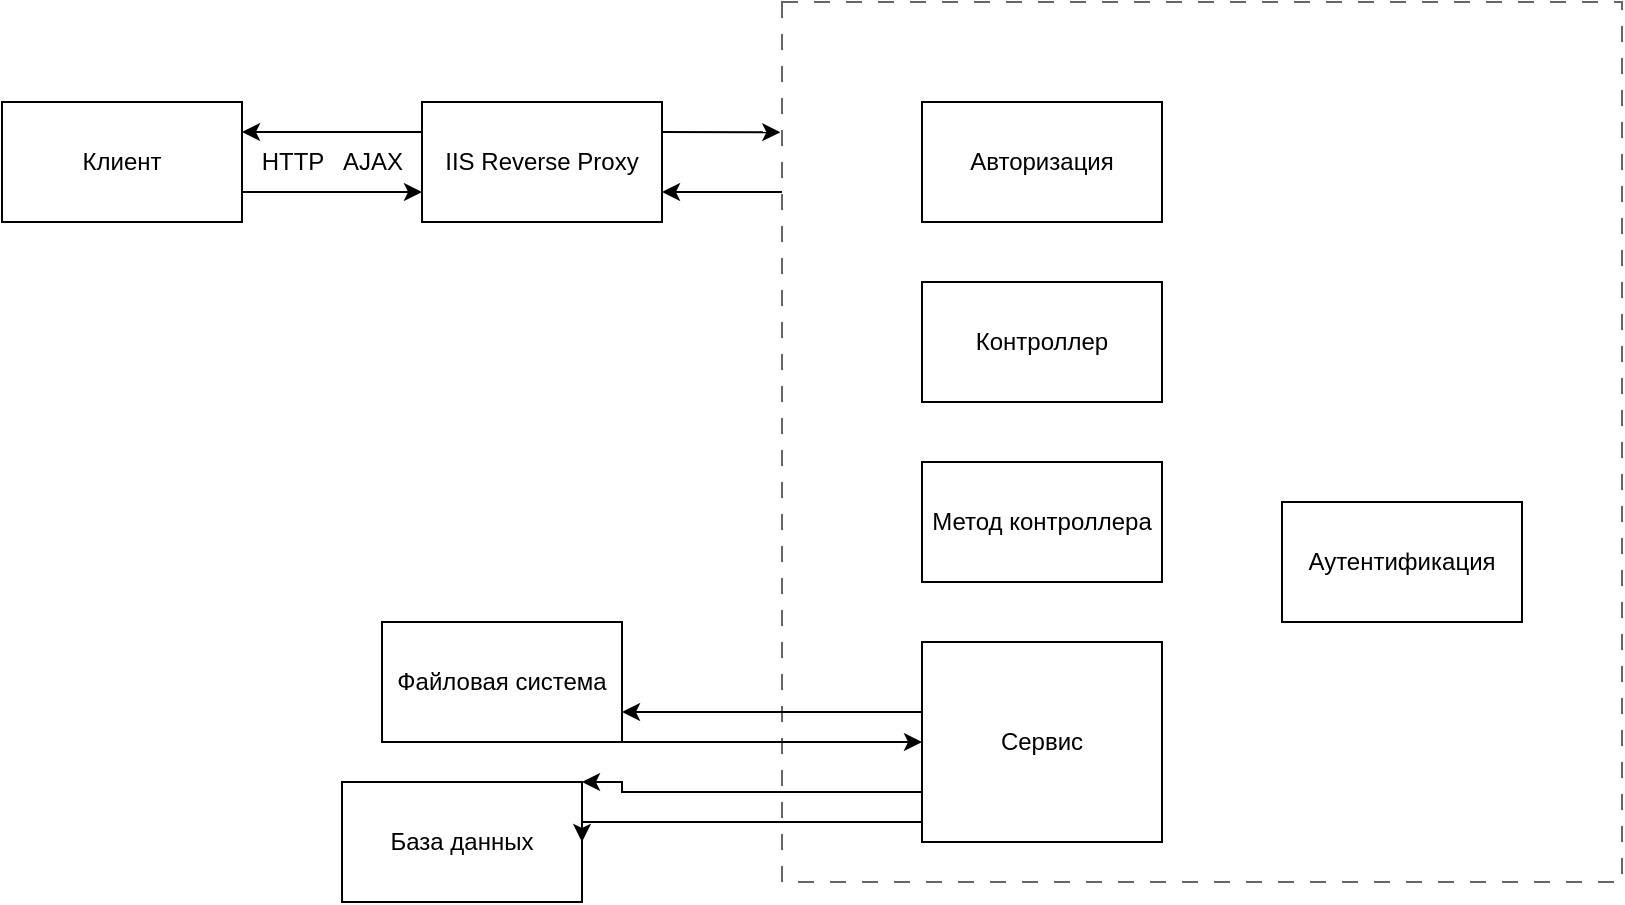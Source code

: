 <mxfile version="21.3.6" type="device">
  <diagram name="Страница 1" id="Wgl4TeI1rYdkXI3_WlwP">
    <mxGraphModel dx="2861" dy="1126" grid="1" gridSize="10" guides="1" tooltips="1" connect="1" arrows="1" fold="1" page="1" pageScale="1" pageWidth="827" pageHeight="1169" math="0" shadow="0">
      <root>
        <mxCell id="0" />
        <mxCell id="1" parent="0" />
        <mxCell id="zZmc8SSB_wje2vqv3UIp-2" value="Клиент" style="rounded=0;whiteSpace=wrap;html=1;" vertex="1" parent="1">
          <mxGeometry x="-350" y="330" width="120" height="60" as="geometry" />
        </mxCell>
        <mxCell id="zZmc8SSB_wje2vqv3UIp-4" value="IIS Reverse Proxy" style="rounded=0;whiteSpace=wrap;html=1;" vertex="1" parent="1">
          <mxGeometry x="-140" y="330" width="120" height="60" as="geometry" />
        </mxCell>
        <mxCell id="zZmc8SSB_wje2vqv3UIp-10" value="" style="endArrow=classic;html=1;rounded=0;exitX=0;exitY=0.25;exitDx=0;exitDy=0;entryX=1;entryY=0.25;entryDx=0;entryDy=0;" edge="1" parent="1" source="zZmc8SSB_wje2vqv3UIp-4" target="zZmc8SSB_wje2vqv3UIp-2">
          <mxGeometry relative="1" as="geometry">
            <mxPoint x="360" y="570" as="sourcePoint" />
            <mxPoint x="460" y="570" as="targetPoint" />
          </mxGeometry>
        </mxCell>
        <mxCell id="zZmc8SSB_wje2vqv3UIp-12" value="" style="endArrow=classic;html=1;rounded=0;exitX=1;exitY=0.75;exitDx=0;exitDy=0;entryX=0;entryY=0.75;entryDx=0;entryDy=0;" edge="1" parent="1" source="zZmc8SSB_wje2vqv3UIp-2" target="zZmc8SSB_wje2vqv3UIp-4">
          <mxGeometry relative="1" as="geometry">
            <mxPoint x="360" y="570" as="sourcePoint" />
            <mxPoint x="460" y="570" as="targetPoint" />
          </mxGeometry>
        </mxCell>
        <mxCell id="zZmc8SSB_wje2vqv3UIp-14" value="AJAX" style="text;html=1;align=center;verticalAlign=middle;resizable=0;points=[];autosize=1;strokeColor=none;fillColor=none;" vertex="1" parent="1">
          <mxGeometry x="-190" y="345" width="50" height="30" as="geometry" />
        </mxCell>
        <mxCell id="zZmc8SSB_wje2vqv3UIp-17" value="HTTP" style="text;html=1;align=center;verticalAlign=middle;resizable=0;points=[];autosize=1;strokeColor=none;fillColor=none;" vertex="1" parent="1">
          <mxGeometry x="-230" y="345" width="50" height="30" as="geometry" />
        </mxCell>
        <mxCell id="zZmc8SSB_wje2vqv3UIp-21" value="" style="verticalLabelPosition=bottom;verticalAlign=top;html=1;shape=mxgraph.basic.rect;fillColor2=none;strokeWidth=1;size=96;indent=5;dashed=1;dashPattern=8 8;fillColor=none;fontColor=#333333;strokeColor=#666666;fillStyle=hatch;gradientColor=default;" vertex="1" parent="1">
          <mxGeometry x="40" y="280" width="420" height="440" as="geometry" />
        </mxCell>
        <mxCell id="zZmc8SSB_wje2vqv3UIp-22" value="" style="endArrow=classic;html=1;rounded=0;exitX=1;exitY=0.25;exitDx=0;exitDy=0;entryX=-0.002;entryY=0.148;entryDx=0;entryDy=0;entryPerimeter=0;" edge="1" parent="1" source="zZmc8SSB_wje2vqv3UIp-4" target="zZmc8SSB_wje2vqv3UIp-21">
          <mxGeometry width="50" height="50" relative="1" as="geometry">
            <mxPoint x="390" y="600" as="sourcePoint" />
            <mxPoint x="440" y="550" as="targetPoint" />
            <Array as="points" />
          </mxGeometry>
        </mxCell>
        <mxCell id="zZmc8SSB_wje2vqv3UIp-24" value="" style="endArrow=classic;html=1;rounded=0;entryX=1;entryY=0.75;entryDx=0;entryDy=0;" edge="1" parent="1" target="zZmc8SSB_wje2vqv3UIp-4">
          <mxGeometry width="50" height="50" relative="1" as="geometry">
            <mxPoint x="40" y="375" as="sourcePoint" />
            <mxPoint x="50" y="356" as="targetPoint" />
            <Array as="points" />
          </mxGeometry>
        </mxCell>
        <mxCell id="zZmc8SSB_wje2vqv3UIp-25" value="Авторизация" style="rounded=0;whiteSpace=wrap;html=1;" vertex="1" parent="1">
          <mxGeometry x="110" y="330" width="120" height="60" as="geometry" />
        </mxCell>
        <mxCell id="zZmc8SSB_wje2vqv3UIp-26" value="Контроллер" style="rounded=0;whiteSpace=wrap;html=1;" vertex="1" parent="1">
          <mxGeometry x="110" y="420" width="120" height="60" as="geometry" />
        </mxCell>
        <mxCell id="zZmc8SSB_wje2vqv3UIp-27" value="Метод контроллера" style="rounded=0;whiteSpace=wrap;html=1;" vertex="1" parent="1">
          <mxGeometry x="110" y="510" width="120" height="60" as="geometry" />
        </mxCell>
        <mxCell id="zZmc8SSB_wje2vqv3UIp-28" value="Аутентификация" style="rounded=0;whiteSpace=wrap;html=1;" vertex="1" parent="1">
          <mxGeometry x="290" y="530" width="120" height="60" as="geometry" />
        </mxCell>
        <mxCell id="zZmc8SSB_wje2vqv3UIp-29" value="База данных" style="rounded=0;whiteSpace=wrap;html=1;" vertex="1" parent="1">
          <mxGeometry x="-180" y="670" width="120" height="60" as="geometry" />
        </mxCell>
        <mxCell id="zZmc8SSB_wje2vqv3UIp-50" style="edgeStyle=orthogonalEdgeStyle;rounded=0;orthogonalLoop=1;jettySize=auto;html=1;exitX=1;exitY=1;exitDx=0;exitDy=0;entryX=0;entryY=0.5;entryDx=0;entryDy=0;" edge="1" parent="1" source="zZmc8SSB_wje2vqv3UIp-30" target="zZmc8SSB_wje2vqv3UIp-34">
          <mxGeometry relative="1" as="geometry">
            <Array as="points">
              <mxPoint y="650" />
              <mxPoint y="650" />
            </Array>
          </mxGeometry>
        </mxCell>
        <mxCell id="zZmc8SSB_wje2vqv3UIp-30" value="Файловая система" style="rounded=0;whiteSpace=wrap;html=1;" vertex="1" parent="1">
          <mxGeometry x="-160" y="590" width="120" height="60" as="geometry" />
        </mxCell>
        <mxCell id="zZmc8SSB_wje2vqv3UIp-42" style="edgeStyle=orthogonalEdgeStyle;rounded=0;orthogonalLoop=1;jettySize=auto;html=1;exitX=0;exitY=0.75;exitDx=0;exitDy=0;entryX=1;entryY=0;entryDx=0;entryDy=0;" edge="1" parent="1" source="zZmc8SSB_wje2vqv3UIp-34" target="zZmc8SSB_wje2vqv3UIp-29">
          <mxGeometry relative="1" as="geometry">
            <Array as="points">
              <mxPoint x="-40" y="675" />
            </Array>
          </mxGeometry>
        </mxCell>
        <mxCell id="zZmc8SSB_wje2vqv3UIp-45" style="edgeStyle=orthogonalEdgeStyle;rounded=0;orthogonalLoop=1;jettySize=auto;html=1;exitX=0;exitY=1;exitDx=0;exitDy=0;entryX=1;entryY=0.5;entryDx=0;entryDy=0;" edge="1" parent="1" source="zZmc8SSB_wje2vqv3UIp-34" target="zZmc8SSB_wje2vqv3UIp-29">
          <mxGeometry relative="1" as="geometry">
            <Array as="points">
              <mxPoint x="70" y="690" />
              <mxPoint x="70" y="690" />
            </Array>
          </mxGeometry>
        </mxCell>
        <mxCell id="zZmc8SSB_wje2vqv3UIp-47" style="edgeStyle=orthogonalEdgeStyle;rounded=0;orthogonalLoop=1;jettySize=auto;html=1;exitX=0;exitY=0;exitDx=0;exitDy=0;entryX=1;entryY=0.75;entryDx=0;entryDy=0;" edge="1" parent="1" source="zZmc8SSB_wje2vqv3UIp-34" target="zZmc8SSB_wje2vqv3UIp-30">
          <mxGeometry relative="1" as="geometry">
            <Array as="points">
              <mxPoint x="110" y="635" />
            </Array>
          </mxGeometry>
        </mxCell>
        <mxCell id="zZmc8SSB_wje2vqv3UIp-34" value="Сервис" style="rounded=0;whiteSpace=wrap;html=1;" vertex="1" parent="1">
          <mxGeometry x="110" y="600" width="120" height="100" as="geometry" />
        </mxCell>
      </root>
    </mxGraphModel>
  </diagram>
</mxfile>
